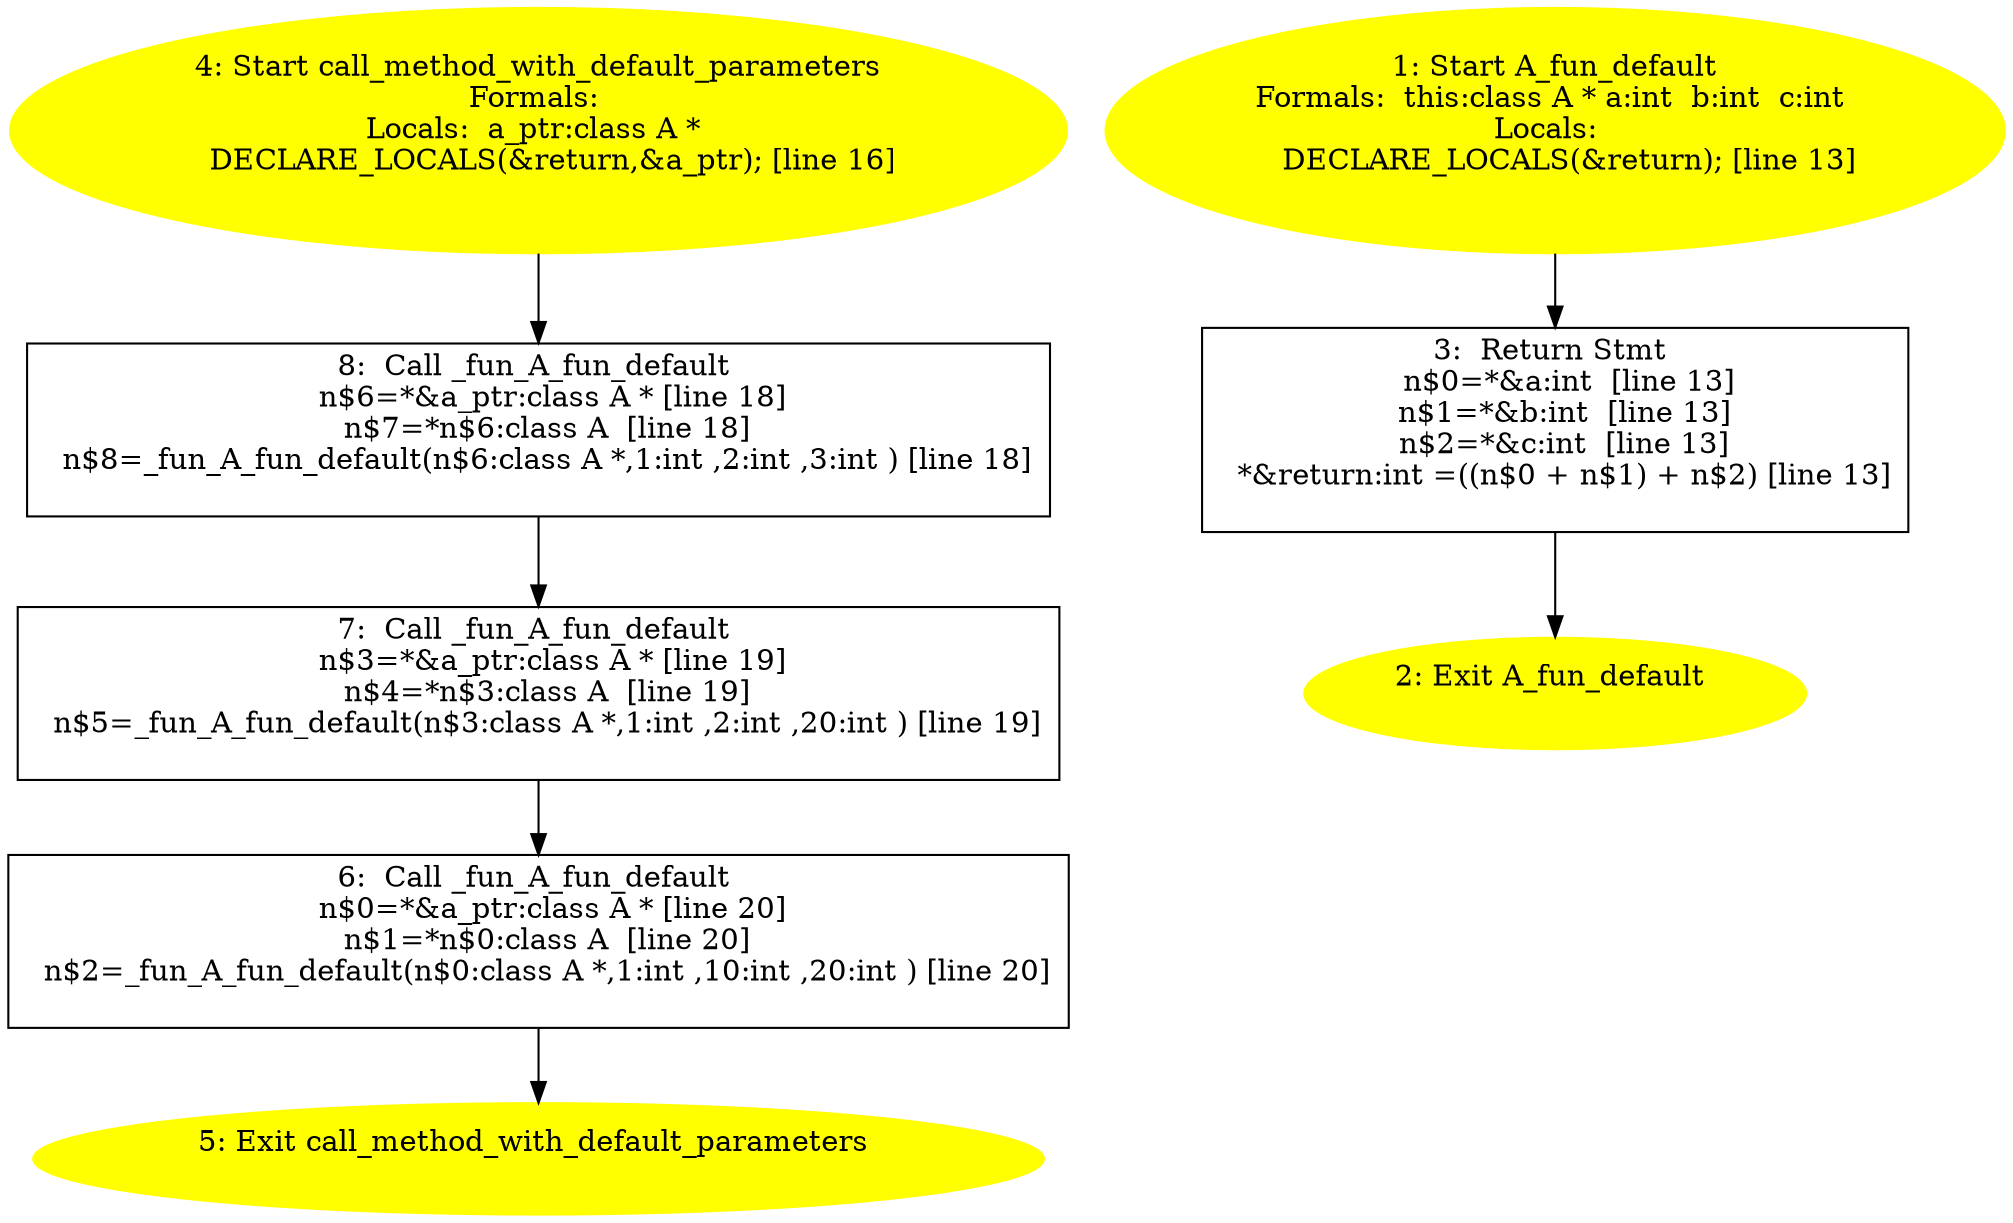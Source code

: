 /* @generated */
digraph iCFG {
8 [label="8:  Call _fun_A_fun_default \n   n$6=*&a_ptr:class A * [line 18]\n  n$7=*n$6:class A  [line 18]\n  n$8=_fun_A_fun_default(n$6:class A *,1:int ,2:int ,3:int ) [line 18]\n " shape="box"]
	

	 8 -> 7 ;
7 [label="7:  Call _fun_A_fun_default \n   n$3=*&a_ptr:class A * [line 19]\n  n$4=*n$3:class A  [line 19]\n  n$5=_fun_A_fun_default(n$3:class A *,1:int ,2:int ,20:int ) [line 19]\n " shape="box"]
	

	 7 -> 6 ;
6 [label="6:  Call _fun_A_fun_default \n   n$0=*&a_ptr:class A * [line 20]\n  n$1=*n$0:class A  [line 20]\n  n$2=_fun_A_fun_default(n$0:class A *,1:int ,10:int ,20:int ) [line 20]\n " shape="box"]
	

	 6 -> 5 ;
5 [label="5: Exit call_method_with_default_parameters \n  " color=yellow style=filled]
	

4 [label="4: Start call_method_with_default_parameters\nFormals: \nLocals:  a_ptr:class A * \n   DECLARE_LOCALS(&return,&a_ptr); [line 16]\n " color=yellow style=filled]
	

	 4 -> 8 ;
3 [label="3:  Return Stmt \n   n$0=*&a:int  [line 13]\n  n$1=*&b:int  [line 13]\n  n$2=*&c:int  [line 13]\n  *&return:int =((n$0 + n$1) + n$2) [line 13]\n " shape="box"]
	

	 3 -> 2 ;
2 [label="2: Exit A_fun_default \n  " color=yellow style=filled]
	

1 [label="1: Start A_fun_default\nFormals:  this:class A * a:int  b:int  c:int \nLocals:  \n   DECLARE_LOCALS(&return); [line 13]\n " color=yellow style=filled]
	

	 1 -> 3 ;
}
